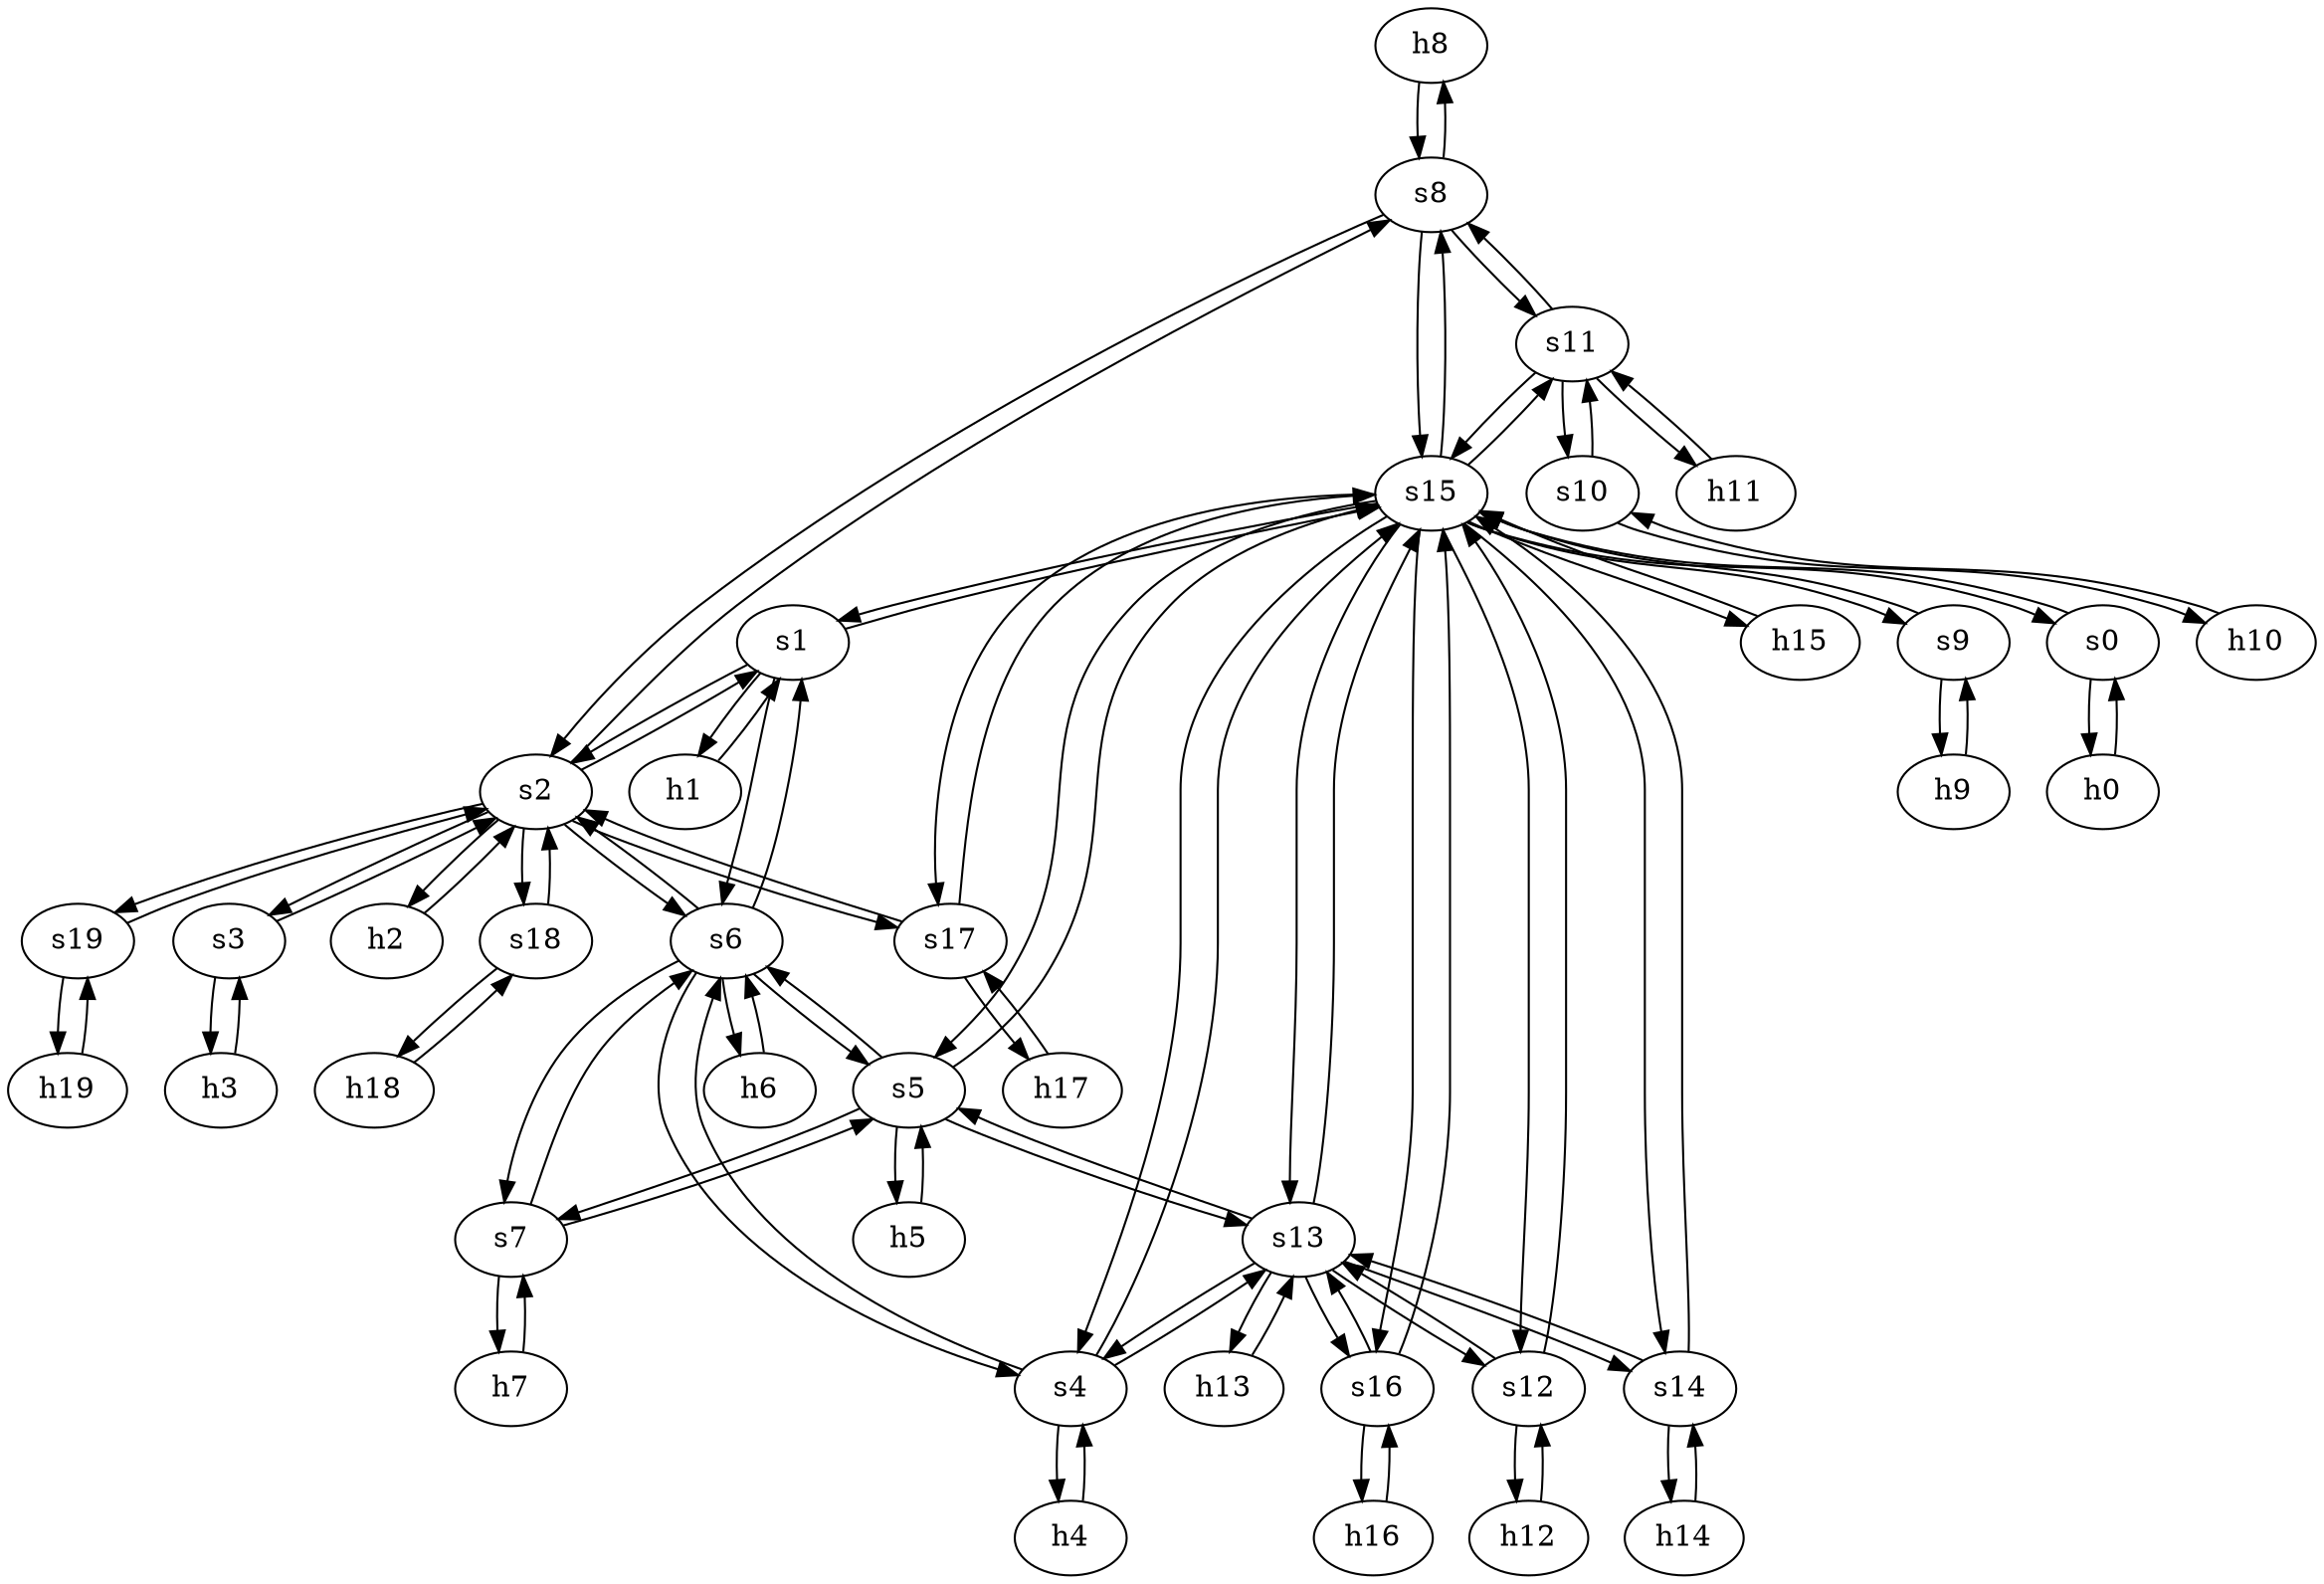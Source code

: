 strict digraph "BT Asia-Pacific" {
	h8	 [ip="111.0.8.8",
		mac="00:00:00:00:8:8",
		type=host];
	s8	 [id=8,
		type=switch];
	h8 -> s8	 [capacity="1Gbps",
		cost=1,
		dst_port=1,
		src_port=1];
	h9	 [ip="111.0.9.9",
		mac="00:00:00:00:9:9",
		type=host];
	s9	 [id=9,
		type=switch];
	h9 -> s9	 [capacity="1Gbps",
		cost=1,
		dst_port=1,
		src_port=1];
	h2	 [ip="111.0.2.2",
		mac="00:00:00:00:2:2",
		type=host];
	s2	 [id=2,
		type=switch];
	h2 -> s2	 [capacity="1Gbps",
		cost=1,
		dst_port=1,
		src_port=1];
	h3	 [ip="111.0.3.3",
		mac="00:00:00:00:3:3",
		type=host];
	s3	 [id=3,
		type=switch];
	h3 -> s3	 [capacity="1Gbps",
		cost=1,
		dst_port=1,
		src_port=1];
	h0	 [ip="111.0.0.0",
		mac="00:00:00:00:0:0",
		type=host];
	s0	 [id=0,
		type=switch];
	h0 -> s0	 [capacity="1Gbps",
		cost=1,
		dst_port=1,
		src_port=1];
	h1	 [ip="111.0.1.1",
		mac="00:00:00:00:1:1",
		type=host];
	s1	 [id=1,
		type=switch];
	h1 -> s1	 [capacity="1Gbps",
		cost=1,
		dst_port=1,
		src_port=1];
	h6	 [ip="111.0.6.6",
		mac="00:00:00:00:6:6",
		type=host];
	s6	 [id=6,
		type=switch];
	h6 -> s6	 [capacity="1Gbps",
		cost=1,
		dst_port=1,
		src_port=1];
	h7	 [ip="111.0.7.7",
		mac="00:00:00:00:7:7",
		type=host];
	s7	 [id=7,
		type=switch];
	h7 -> s7	 [capacity="1Gbps",
		cost=1,
		dst_port=1,
		src_port=1];
	h4	 [ip="111.0.4.4",
		mac="00:00:00:00:4:4",
		type=host];
	s4	 [id=4,
		type=switch];
	h4 -> s4	 [capacity="1Gbps",
		cost=1,
		dst_port=1,
		src_port=1];
	h5	 [ip="111.0.5.5",
		mac="00:00:00:00:5:5",
		type=host];
	s5	 [id=5,
		type=switch];
	h5 -> s5	 [capacity="1Gbps",
		cost=1,
		dst_port=1,
		src_port=1];
	s9 -> h9	 [capacity="1Gbps",
		cost=1,
		dst_port=1,
		src_port=1];
	s15	 [id=15,
		type=switch];
	s9 -> s15	 [capacity="1Gbps",
		cost=1,
		dst_port=7,
		src_port=2];
	s11	 [id=11,
		type=switch];
	s8 -> s11	 [capacity="1Gbps",
		cost=1,
		dst_port=2,
		src_port=3];
	s8 -> h8	 [capacity="1Gbps",
		cost=1,
		dst_port=1,
		src_port=1];
	s8 -> s15	 [capacity="1Gbps",
		cost=1,
		dst_port=6,
		src_port=4];
	s8 -> s2	 [capacity="1Gbps",
		cost=1,
		dst_port=5,
		src_port=2];
	s3 -> h3	 [capacity="1Gbps",
		cost=1,
		dst_port=1,
		src_port=1];
	s3 -> s2	 [capacity="1Gbps",
		cost=1,
		dst_port=3,
		src_port=2];
	s2 -> s8	 [capacity="1Gbps",
		cost=1,
		dst_port=2,
		src_port=5];
	s2 -> h2	 [capacity="1Gbps",
		cost=1,
		dst_port=1,
		src_port=1];
	s2 -> s6	 [capacity="1Gbps",
		cost=1,
		dst_port=3,
		src_port=4];
	s18	 [id=18,
		type=switch];
	s2 -> s18	 [capacity="1Gbps",
		cost=1,
		dst_port=2,
		src_port=7];
	s19	 [id=19,
		type=switch];
	s2 -> s19	 [capacity="1Gbps",
		cost=1,
		dst_port=2,
		src_port=8];
	s17	 [id=17,
		type=switch];
	s2 -> s17	 [capacity="1Gbps",
		cost=1,
		dst_port=2,
		src_port=6];
	s2 -> s1	 [capacity="1Gbps",
		cost=1,
		dst_port=2,
		src_port=2];
	s2 -> s3	 [capacity="1Gbps",
		cost=1,
		dst_port=2,
		src_port=3];
	s1 -> s6	 [capacity="1Gbps",
		cost=1,
		dst_port=2,
		src_port=3];
	s1 -> h1	 [capacity="1Gbps",
		cost=1,
		dst_port=1,
		src_port=1];
	s1 -> s15	 [capacity="1Gbps",
		cost=1,
		dst_port=3,
		src_port=4];
	s1 -> s2	 [capacity="1Gbps",
		cost=1,
		dst_port=2,
		src_port=2];
	s0 -> h0	 [capacity="1Gbps",
		cost=1,
		dst_port=1,
		src_port=1];
	s0 -> s15	 [capacity="1Gbps",
		cost=1,
		dst_port=2,
		src_port=2];
	s7 -> h7	 [capacity="1Gbps",
		cost=1,
		dst_port=1,
		src_port=1];
	s7 -> s6	 [capacity="1Gbps",
		cost=1,
		dst_port=6,
		src_port=3];
	s7 -> s5	 [capacity="1Gbps",
		cost=1,
		dst_port=5,
		src_port=2];
	s6 -> s7	 [capacity="1Gbps",
		cost=1,
		dst_port=3,
		src_port=6];
	s6 -> s4	 [capacity="1Gbps",
		cost=1,
		dst_port=3,
		src_port=4];
	s6 -> h6	 [capacity="1Gbps",
		cost=1,
		dst_port=1,
		src_port=1];
	s6 -> s5	 [capacity="1Gbps",
		cost=1,
		dst_port=4,
		src_port=5];
	s6 -> s1	 [capacity="1Gbps",
		cost=1,
		dst_port=3,
		src_port=2];
	s6 -> s2	 [capacity="1Gbps",
		cost=1,
		dst_port=4,
		src_port=3];
	s5 -> s7	 [capacity="1Gbps",
		cost=1,
		dst_port=2,
		src_port=5];
	s5 -> h5	 [capacity="1Gbps",
		cost=1,
		dst_port=1,
		src_port=1];
	s5 -> s6	 [capacity="1Gbps",
		cost=1,
		dst_port=5,
		src_port=4];
	s13	 [id=13,
		type=switch];
	s5 -> s13	 [capacity="1Gbps",
		cost=1,
		dst_port=3,
		src_port=3];
	s5 -> s15	 [capacity="1Gbps",
		cost=1,
		dst_port=5,
		src_port=2];
	s4 -> h4	 [capacity="1Gbps",
		cost=1,
		dst_port=1,
		src_port=1];
	s4 -> s6	 [capacity="1Gbps",
		cost=1,
		dst_port=4,
		src_port=3];
	s4 -> s13	 [capacity="1Gbps",
		cost=1,
		dst_port=2,
		src_port=2];
	s4 -> s15	 [capacity="1Gbps",
		cost=1,
		dst_port=4,
		src_port=4];
	h19	 [ip="111.0.19.19",
		mac="00:00:00:00:19:19",
		type=host];
	s19 -> h19	 [capacity="1Gbps",
		cost=1,
		dst_port=1,
		src_port=1];
	s19 -> s2	 [capacity="1Gbps",
		cost=1,
		dst_port=8,
		src_port=2];
	h18	 [ip="111.0.18.18",
		mac="00:00:00:00:18:18",
		type=host];
	s18 -> h18	 [capacity="1Gbps",
		cost=1,
		dst_port=1,
		src_port=1];
	s18 -> s2	 [capacity="1Gbps",
		cost=1,
		dst_port=7,
		src_port=2];
	s16	 [id=16,
		type=switch];
	s13 -> s16	 [capacity="1Gbps",
		cost=1,
		dst_port=2,
		src_port=7];
	s12	 [id=12,
		type=switch];
	s13 -> s12	 [capacity="1Gbps",
		cost=1,
		dst_port=2,
		src_port=4];
	s13 -> s4	 [capacity="1Gbps",
		cost=1,
		dst_port=2,
		src_port=2];
	s13 -> s5	 [capacity="1Gbps",
		cost=1,
		dst_port=3,
		src_port=3];
	s14	 [id=14,
		type=switch];
	s13 -> s14	 [capacity="1Gbps",
		cost=1,
		dst_port=2,
		src_port=5];
	s13 -> s15	 [capacity="1Gbps",
		cost=1,
		dst_port=10,
		src_port=6];
	h13	 [ip="111.0.13.13",
		mac="00:00:00:00:13:13",
		type=host];
	s13 -> h13	 [capacity="1Gbps",
		cost=1,
		dst_port=1,
		src_port=1];
	h12	 [ip="111.0.12.12",
		mac="00:00:00:00:12:12",
		type=host];
	s12 -> h12	 [capacity="1Gbps",
		cost=1,
		dst_port=1,
		src_port=1];
	s12 -> s13	 [capacity="1Gbps",
		cost=1,
		dst_port=4,
		src_port=2];
	s12 -> s15	 [capacity="1Gbps",
		cost=1,
		dst_port=9,
		src_port=3];
	s11 -> s8	 [capacity="1Gbps",
		cost=1,
		dst_port=3,
		src_port=2];
	s10	 [id=10,
		type=switch];
	s11 -> s10	 [capacity="1Gbps",
		cost=1,
		dst_port=2,
		src_port=3];
	h11	 [ip="111.0.11.11",
		mac="00:00:00:00:11:11",
		type=host];
	s11 -> h11	 [capacity="1Gbps",
		cost=1,
		dst_port=1,
		src_port=1];
	s11 -> s15	 [capacity="1Gbps",
		cost=1,
		dst_port=8,
		src_port=4];
	s10 -> s11	 [capacity="1Gbps",
		cost=1,
		dst_port=3,
		src_port=2];
	h10	 [ip="111.0.10.10",
		mac="00:00:00:00:10:10",
		type=host];
	s10 -> h10	 [capacity="1Gbps",
		cost=1,
		dst_port=1,
		src_port=1];
	h17	 [ip="111.0.17.17",
		mac="00:00:00:00:17:17",
		type=host];
	s17 -> h17	 [capacity="1Gbps",
		cost=1,
		dst_port=1,
		src_port=1];
	s17 -> s15	 [capacity="1Gbps",
		cost=1,
		dst_port=13,
		src_port=3];
	s17 -> s2	 [capacity="1Gbps",
		cost=1,
		dst_port=6,
		src_port=2];
	h16	 [ip="111.0.16.16",
		mac="00:00:00:00:16:16",
		type=host];
	s16 -> h16	 [capacity="1Gbps",
		cost=1,
		dst_port=1,
		src_port=1];
	s16 -> s13	 [capacity="1Gbps",
		cost=1,
		dst_port=7,
		src_port=2];
	s16 -> s15	 [capacity="1Gbps",
		cost=1,
		dst_port=12,
		src_port=3];
	s15 -> s8	 [capacity="1Gbps",
		cost=1,
		dst_port=4,
		src_port=6];
	s15 -> s16	 [capacity="1Gbps",
		cost=1,
		dst_port=3,
		src_port=12];
	s15 -> s11	 [capacity="1Gbps",
		cost=1,
		dst_port=4,
		src_port=8];
	s15 -> s12	 [capacity="1Gbps",
		cost=1,
		dst_port=3,
		src_port=9];
	s15 -> s9	 [capacity="1Gbps",
		cost=1,
		dst_port=2,
		src_port=7];
	h15	 [ip="111.0.15.15",
		mac="00:00:00:00:15:15",
		type=host];
	s15 -> h15	 [capacity="1Gbps",
		cost=1,
		dst_port=1,
		src_port=1];
	s15 -> s0	 [capacity="1Gbps",
		cost=1,
		dst_port=2,
		src_port=2];
	s15 -> s4	 [capacity="1Gbps",
		cost=1,
		dst_port=4,
		src_port=4];
	s15 -> s13	 [capacity="1Gbps",
		cost=1,
		dst_port=6,
		src_port=10];
	s15 -> s17	 [capacity="1Gbps",
		cost=1,
		dst_port=3,
		src_port=13];
	s15 -> s5	 [capacity="1Gbps",
		cost=1,
		dst_port=2,
		src_port=5];
	s15 -> s1	 [capacity="1Gbps",
		cost=1,
		dst_port=4,
		src_port=3];
	s15 -> s14	 [capacity="1Gbps",
		cost=1,
		dst_port=3,
		src_port=11];
	s14 -> s13	 [capacity="1Gbps",
		cost=1,
		dst_port=5,
		src_port=2];
	h14	 [ip="111.0.14.14",
		mac="00:00:00:00:14:14",
		type=host];
	s14 -> h14	 [capacity="1Gbps",
		cost=1,
		dst_port=1,
		src_port=1];
	s14 -> s15	 [capacity="1Gbps",
		cost=1,
		dst_port=11,
		src_port=3];
	h18 -> s18	 [capacity="1Gbps",
		cost=1,
		dst_port=1,
		src_port=1];
	h19 -> s19	 [capacity="1Gbps",
		cost=1,
		dst_port=1,
		src_port=1];
	h10 -> s10	 [capacity="1Gbps",
		cost=1,
		dst_port=1,
		src_port=1];
	h11 -> s11	 [capacity="1Gbps",
		cost=1,
		dst_port=1,
		src_port=1];
	h12 -> s12	 [capacity="1Gbps",
		cost=1,
		dst_port=1,
		src_port=1];
	h13 -> s13	 [capacity="1Gbps",
		cost=1,
		dst_port=1,
		src_port=1];
	h14 -> s14	 [capacity="1Gbps",
		cost=1,
		dst_port=1,
		src_port=1];
	h15 -> s15	 [capacity="1Gbps",
		cost=1,
		dst_port=1,
		src_port=1];
	h16 -> s16	 [capacity="1Gbps",
		cost=1,
		dst_port=1,
		src_port=1];
	h17 -> s17	 [capacity="1Gbps",
		cost=1,
		dst_port=1,
		src_port=1];
}
